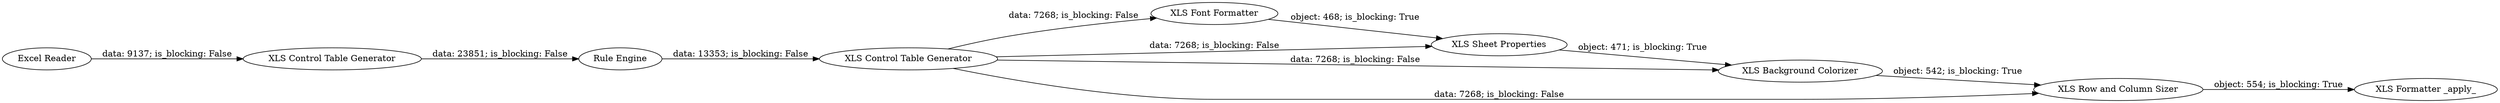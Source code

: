 digraph {
	"-5792454698959059763_16" [label="Excel Reader"]
	"-5792454698959059763_2" [label="XLS Control Table Generator"]
	"-5792454698959059763_9" [label="XLS Font Formatter"]
	"-5792454698959059763_3" [label="Rule Engine"]
	"-5792454698959059763_8" [label="XLS Sheet Properties"]
	"-5792454698959059763_12" [label="XLS Background Colorizer"]
	"-5792454698959059763_15" [label="XLS Row and Column Sizer"]
	"-5792454698959059763_14" [label="XLS Formatter _apply_"]
	"-5792454698959059763_4" [label="XLS Control Table Generator"]
	"-5792454698959059763_16" -> "-5792454698959059763_2" [label="data: 9137; is_blocking: False"]
	"-5792454698959059763_9" -> "-5792454698959059763_8" [label="object: 468; is_blocking: True"]
	"-5792454698959059763_2" -> "-5792454698959059763_3" [label="data: 23851; is_blocking: False"]
	"-5792454698959059763_4" -> "-5792454698959059763_8" [label="data: 7268; is_blocking: False"]
	"-5792454698959059763_8" -> "-5792454698959059763_12" [label="object: 471; is_blocking: True"]
	"-5792454698959059763_4" -> "-5792454698959059763_9" [label="data: 7268; is_blocking: False"]
	"-5792454698959059763_15" -> "-5792454698959059763_14" [label="object: 554; is_blocking: True"]
	"-5792454698959059763_12" -> "-5792454698959059763_15" [label="object: 542; is_blocking: True"]
	"-5792454698959059763_4" -> "-5792454698959059763_12" [label="data: 7268; is_blocking: False"]
	"-5792454698959059763_3" -> "-5792454698959059763_4" [label="data: 13353; is_blocking: False"]
	"-5792454698959059763_4" -> "-5792454698959059763_15" [label="data: 7268; is_blocking: False"]
	rankdir=LR
}
